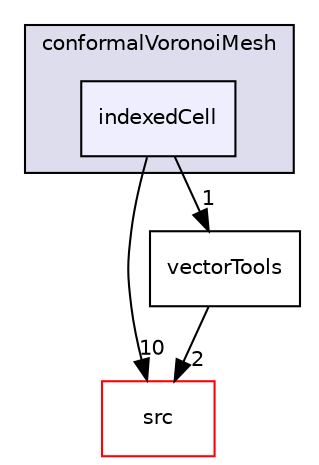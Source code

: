digraph "applications/utilities/mesh/generation/foamyMesh/conformalVoronoiMesh/conformalVoronoiMesh/indexedCell" {
  bgcolor=transparent;
  compound=true
  node [ fontsize="10", fontname="Helvetica"];
  edge [ labelfontsize="10", labelfontname="Helvetica"];
  subgraph clusterdir_38479fab6fd543e227b5b42ac4c0dfc7 {
    graph [ bgcolor="#ddddee", pencolor="black", label="conformalVoronoiMesh" fontname="Helvetica", fontsize="10", URL="dir_38479fab6fd543e227b5b42ac4c0dfc7.html"]
  dir_f4183c3f6d9cc157fe7fe0435fee2f07 [shape=box, label="indexedCell", style="filled", fillcolor="#eeeeff", pencolor="black", URL="dir_f4183c3f6d9cc157fe7fe0435fee2f07.html"];
  }
  dir_68267d1309a1af8e8297ef4c3efbcdba [shape=box label="src" color="red" URL="dir_68267d1309a1af8e8297ef4c3efbcdba.html"];
  dir_f4d01ad48707ad98cc7281212f7416bd [shape=box label="vectorTools" URL="dir_f4d01ad48707ad98cc7281212f7416bd.html"];
  dir_f4d01ad48707ad98cc7281212f7416bd->dir_68267d1309a1af8e8297ef4c3efbcdba [headlabel="2", labeldistance=1.5 headhref="dir_000565_000736.html"];
  dir_f4183c3f6d9cc157fe7fe0435fee2f07->dir_68267d1309a1af8e8297ef4c3efbcdba [headlabel="10", labeldistance=1.5 headhref="dir_000540_000736.html"];
  dir_f4183c3f6d9cc157fe7fe0435fee2f07->dir_f4d01ad48707ad98cc7281212f7416bd [headlabel="1", labeldistance=1.5 headhref="dir_000540_000565.html"];
}
